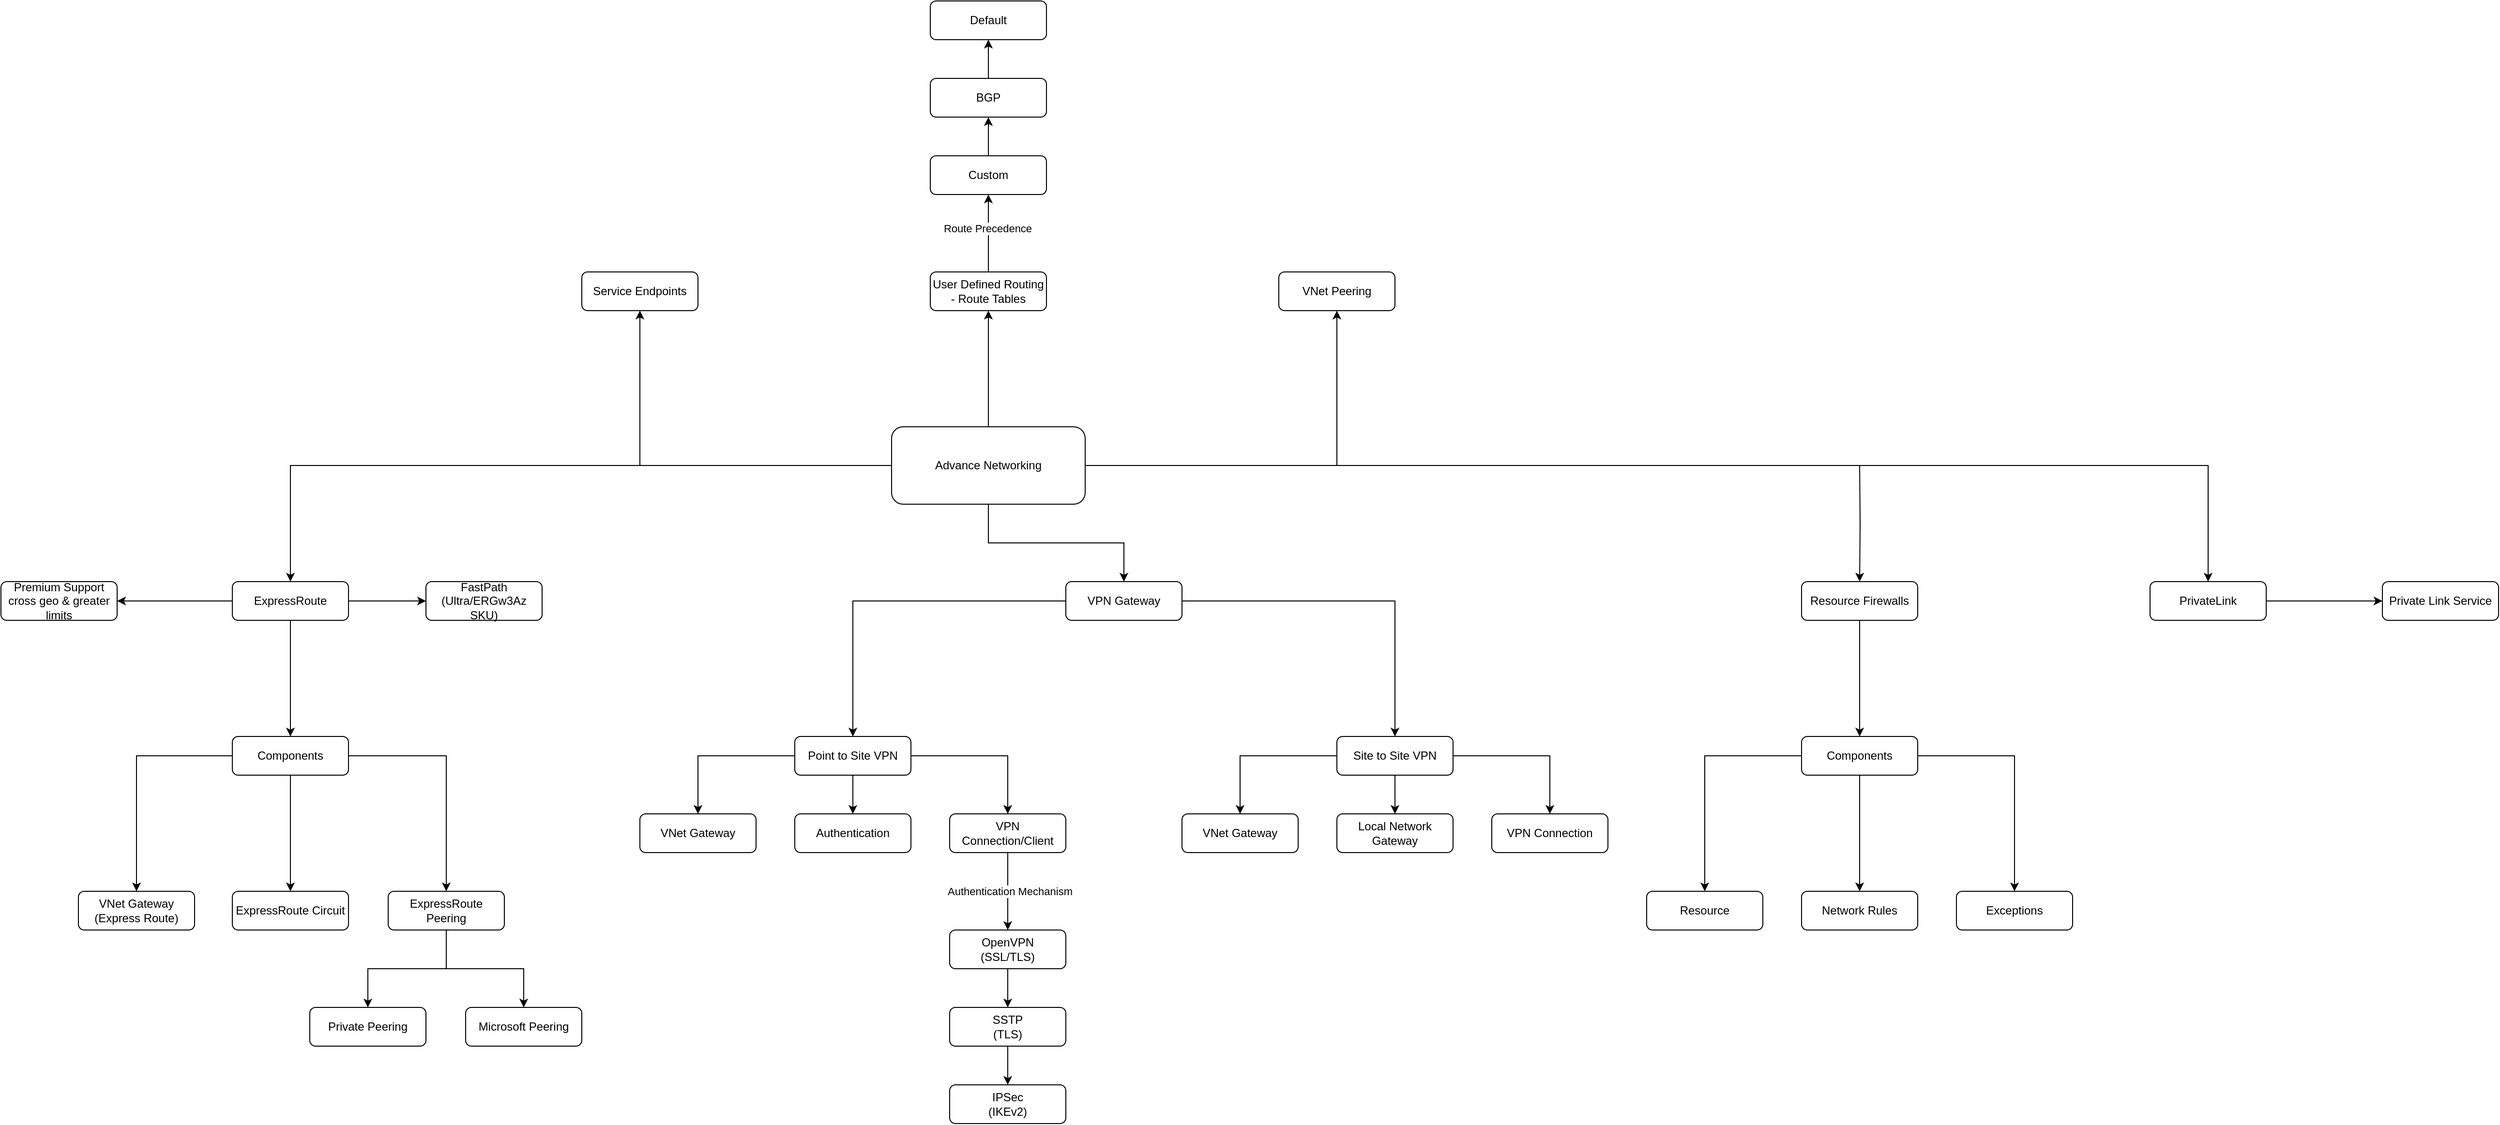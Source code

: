 <mxfile version="25.0.1">
  <diagram name="Page-1" id="GJmGULCRLe6vEpErVD_9">
    <mxGraphModel dx="3033" dy="1244" grid="1" gridSize="10" guides="1" tooltips="1" connect="1" arrows="1" fold="1" page="1" pageScale="1" pageWidth="850" pageHeight="1100" math="0" shadow="0">
      <root>
        <mxCell id="0" />
        <mxCell id="1" parent="0" />
        <mxCell id="2_YO29Pb0tdG56DPXYD9-3" value="" style="edgeStyle=orthogonalEdgeStyle;rounded=0;orthogonalLoop=1;jettySize=auto;html=1;" parent="1" source="2_YO29Pb0tdG56DPXYD9-1" target="2_YO29Pb0tdG56DPXYD9-2" edge="1">
          <mxGeometry relative="1" as="geometry" />
        </mxCell>
        <mxCell id="2_YO29Pb0tdG56DPXYD9-12" value="" style="edgeStyle=orthogonalEdgeStyle;rounded=0;orthogonalLoop=1;jettySize=auto;html=1;" parent="1" source="2_YO29Pb0tdG56DPXYD9-1" target="2_YO29Pb0tdG56DPXYD9-11" edge="1">
          <mxGeometry relative="1" as="geometry" />
        </mxCell>
        <mxCell id="2_YO29Pb0tdG56DPXYD9-14" value="" style="edgeStyle=orthogonalEdgeStyle;rounded=0;orthogonalLoop=1;jettySize=auto;html=1;" parent="1" source="2_YO29Pb0tdG56DPXYD9-1" target="2_YO29Pb0tdG56DPXYD9-13" edge="1">
          <mxGeometry relative="1" as="geometry" />
        </mxCell>
        <mxCell id="2_YO29Pb0tdG56DPXYD9-16" value="" style="edgeStyle=orthogonalEdgeStyle;rounded=0;orthogonalLoop=1;jettySize=auto;html=1;" parent="1" source="2_YO29Pb0tdG56DPXYD9-1" target="2_YO29Pb0tdG56DPXYD9-15" edge="1">
          <mxGeometry relative="1" as="geometry" />
        </mxCell>
        <mxCell id="2_YO29Pb0tdG56DPXYD9-20" value="" style="edgeStyle=orthogonalEdgeStyle;rounded=0;orthogonalLoop=1;jettySize=auto;html=1;" parent="1" target="2_YO29Pb0tdG56DPXYD9-19" edge="1">
          <mxGeometry relative="1" as="geometry">
            <mxPoint x="1320" y="560" as="sourcePoint" />
          </mxGeometry>
        </mxCell>
        <mxCell id="MXqrY2-lBqCIHPXiM5xp-10" value="" style="edgeStyle=orthogonalEdgeStyle;rounded=0;orthogonalLoop=1;jettySize=auto;html=1;" edge="1" parent="1" source="2_YO29Pb0tdG56DPXYD9-1" target="MXqrY2-lBqCIHPXiM5xp-9">
          <mxGeometry relative="1" as="geometry" />
        </mxCell>
        <mxCell id="MXqrY2-lBqCIHPXiM5xp-35" value="" style="edgeStyle=orthogonalEdgeStyle;rounded=0;orthogonalLoop=1;jettySize=auto;html=1;" edge="1" parent="1" source="2_YO29Pb0tdG56DPXYD9-1" target="MXqrY2-lBqCIHPXiM5xp-34">
          <mxGeometry relative="1" as="geometry" />
        </mxCell>
        <mxCell id="2_YO29Pb0tdG56DPXYD9-1" value="Advance Networking" style="rounded=1;whiteSpace=wrap;html=1;" parent="1" vertex="1">
          <mxGeometry x="320" y="520" width="200" height="80" as="geometry" />
        </mxCell>
        <mxCell id="2_YO29Pb0tdG56DPXYD9-5" value="" style="edgeStyle=orthogonalEdgeStyle;rounded=0;orthogonalLoop=1;jettySize=auto;html=1;" parent="1" source="2_YO29Pb0tdG56DPXYD9-2" target="2_YO29Pb0tdG56DPXYD9-4" edge="1">
          <mxGeometry relative="1" as="geometry" />
        </mxCell>
        <mxCell id="2_YO29Pb0tdG56DPXYD9-10" value="Route Precedence" style="edgeLabel;html=1;align=center;verticalAlign=middle;resizable=0;points=[];" parent="2_YO29Pb0tdG56DPXYD9-5" vertex="1" connectable="0">
          <mxGeometry x="0.125" y="1" relative="1" as="geometry">
            <mxPoint as="offset" />
          </mxGeometry>
        </mxCell>
        <mxCell id="2_YO29Pb0tdG56DPXYD9-2" value="User Defined Routing - Route Tables" style="whiteSpace=wrap;html=1;rounded=1;" parent="1" vertex="1">
          <mxGeometry x="360" y="360" width="120" height="40" as="geometry" />
        </mxCell>
        <mxCell id="2_YO29Pb0tdG56DPXYD9-8" value="" style="edgeStyle=orthogonalEdgeStyle;rounded=0;orthogonalLoop=1;jettySize=auto;html=1;" parent="1" source="2_YO29Pb0tdG56DPXYD9-4" target="2_YO29Pb0tdG56DPXYD9-6" edge="1">
          <mxGeometry relative="1" as="geometry" />
        </mxCell>
        <mxCell id="2_YO29Pb0tdG56DPXYD9-4" value="Custom" style="whiteSpace=wrap;html=1;rounded=1;" parent="1" vertex="1">
          <mxGeometry x="360" y="240" width="120" height="40" as="geometry" />
        </mxCell>
        <mxCell id="2_YO29Pb0tdG56DPXYD9-9" value="" style="edgeStyle=orthogonalEdgeStyle;rounded=0;orthogonalLoop=1;jettySize=auto;html=1;" parent="1" source="2_YO29Pb0tdG56DPXYD9-6" target="2_YO29Pb0tdG56DPXYD9-7" edge="1">
          <mxGeometry relative="1" as="geometry" />
        </mxCell>
        <mxCell id="2_YO29Pb0tdG56DPXYD9-6" value="BGP" style="whiteSpace=wrap;html=1;rounded=1;" parent="1" vertex="1">
          <mxGeometry x="360" y="160" width="120" height="40" as="geometry" />
        </mxCell>
        <mxCell id="2_YO29Pb0tdG56DPXYD9-7" value="Default" style="whiteSpace=wrap;html=1;rounded=1;" parent="1" vertex="1">
          <mxGeometry x="360" y="80" width="120" height="40" as="geometry" />
        </mxCell>
        <UserObject label="VNet Peering" tooltip="Peers can support traffic forwarding and gateway/router-server access. &#xa;Traffic going through gateway via Vnet peering is not encrypted.&#xa;Peering works acrosss region/subscription/tenants." id="2_YO29Pb0tdG56DPXYD9-11">
          <mxCell style="whiteSpace=wrap;html=1;rounded=1;" parent="1" vertex="1">
            <mxGeometry x="720" y="360" width="120" height="40" as="geometry" />
          </mxCell>
        </UserObject>
        <mxCell id="2_YO29Pb0tdG56DPXYD9-13" value="Service Endpoints" style="whiteSpace=wrap;html=1;rounded=1;" parent="1" vertex="1">
          <mxGeometry y="360" width="120" height="40" as="geometry" />
        </mxCell>
        <mxCell id="2_YO29Pb0tdG56DPXYD9-18" value="" style="edgeStyle=orthogonalEdgeStyle;rounded=0;orthogonalLoop=1;jettySize=auto;html=1;" parent="1" source="2_YO29Pb0tdG56DPXYD9-15" target="2_YO29Pb0tdG56DPXYD9-17" edge="1">
          <mxGeometry relative="1" as="geometry" />
        </mxCell>
        <UserObject label="PrivateLink" tooltip="The target resource/subresource can be in diffrerent region" id="2_YO29Pb0tdG56DPXYD9-15">
          <mxCell style="whiteSpace=wrap;html=1;rounded=1;" parent="1" vertex="1">
            <mxGeometry x="1620" y="680" width="120" height="40" as="geometry" />
          </mxCell>
        </UserObject>
        <mxCell id="2_YO29Pb0tdG56DPXYD9-17" value="Private Link Service" style="whiteSpace=wrap;html=1;rounded=1;" parent="1" vertex="1">
          <mxGeometry x="1860" y="680" width="120" height="40" as="geometry" />
        </mxCell>
        <mxCell id="MXqrY2-lBqCIHPXiM5xp-2" value="" style="edgeStyle=orthogonalEdgeStyle;rounded=0;orthogonalLoop=1;jettySize=auto;html=1;" edge="1" parent="1" source="2_YO29Pb0tdG56DPXYD9-19" target="MXqrY2-lBqCIHPXiM5xp-1">
          <mxGeometry relative="1" as="geometry" />
        </mxCell>
        <mxCell id="2_YO29Pb0tdG56DPXYD9-19" value="Resource Firewalls" style="whiteSpace=wrap;html=1;rounded=1;" parent="1" vertex="1">
          <mxGeometry x="1260" y="680" width="120" height="40" as="geometry" />
        </mxCell>
        <mxCell id="MXqrY2-lBqCIHPXiM5xp-4" value="" style="edgeStyle=orthogonalEdgeStyle;rounded=0;orthogonalLoop=1;jettySize=auto;html=1;" edge="1" parent="1" source="MXqrY2-lBqCIHPXiM5xp-1" target="MXqrY2-lBqCIHPXiM5xp-3">
          <mxGeometry relative="1" as="geometry" />
        </mxCell>
        <mxCell id="MXqrY2-lBqCIHPXiM5xp-6" style="edgeStyle=orthogonalEdgeStyle;rounded=0;orthogonalLoop=1;jettySize=auto;html=1;" edge="1" parent="1" source="MXqrY2-lBqCIHPXiM5xp-1" target="MXqrY2-lBqCIHPXiM5xp-5">
          <mxGeometry relative="1" as="geometry" />
        </mxCell>
        <mxCell id="MXqrY2-lBqCIHPXiM5xp-8" style="edgeStyle=orthogonalEdgeStyle;rounded=0;orthogonalLoop=1;jettySize=auto;html=1;" edge="1" parent="1" source="MXqrY2-lBqCIHPXiM5xp-1" target="MXqrY2-lBqCIHPXiM5xp-7">
          <mxGeometry relative="1" as="geometry" />
        </mxCell>
        <mxCell id="MXqrY2-lBqCIHPXiM5xp-1" value="Components" style="whiteSpace=wrap;html=1;rounded=1;" vertex="1" parent="1">
          <mxGeometry x="1260" y="840" width="120" height="40" as="geometry" />
        </mxCell>
        <mxCell id="MXqrY2-lBqCIHPXiM5xp-3" value="Resource" style="whiteSpace=wrap;html=1;rounded=1;" vertex="1" parent="1">
          <mxGeometry x="1100" y="1000" width="120" height="40" as="geometry" />
        </mxCell>
        <mxCell id="MXqrY2-lBqCIHPXiM5xp-5" value="Network Rules" style="whiteSpace=wrap;html=1;rounded=1;" vertex="1" parent="1">
          <mxGeometry x="1260" y="1000" width="120" height="40" as="geometry" />
        </mxCell>
        <UserObject label="Exceptions" tooltip="Exceptions can be enabled for the platform servcies" id="MXqrY2-lBqCIHPXiM5xp-7">
          <mxCell style="whiteSpace=wrap;html=1;rounded=1;" vertex="1" parent="1">
            <mxGeometry x="1420" y="1000" width="120" height="40" as="geometry" />
          </mxCell>
        </UserObject>
        <mxCell id="MXqrY2-lBqCIHPXiM5xp-12" value="" style="edgeStyle=orthogonalEdgeStyle;rounded=0;orthogonalLoop=1;jettySize=auto;html=1;" edge="1" parent="1" source="MXqrY2-lBqCIHPXiM5xp-9" target="MXqrY2-lBqCIHPXiM5xp-11">
          <mxGeometry relative="1" as="geometry" />
        </mxCell>
        <mxCell id="MXqrY2-lBqCIHPXiM5xp-26" style="edgeStyle=orthogonalEdgeStyle;rounded=0;orthogonalLoop=1;jettySize=auto;html=1;" edge="1" parent="1" source="MXqrY2-lBqCIHPXiM5xp-9" target="MXqrY2-lBqCIHPXiM5xp-22">
          <mxGeometry relative="1" as="geometry" />
        </mxCell>
        <mxCell id="MXqrY2-lBqCIHPXiM5xp-9" value="VPN Gateway" style="whiteSpace=wrap;html=1;rounded=1;" vertex="1" parent="1">
          <mxGeometry x="500" y="680" width="120" height="40" as="geometry" />
        </mxCell>
        <mxCell id="MXqrY2-lBqCIHPXiM5xp-14" value="" style="edgeStyle=orthogonalEdgeStyle;rounded=0;orthogonalLoop=1;jettySize=auto;html=1;" edge="1" parent="1" source="MXqrY2-lBqCIHPXiM5xp-11" target="MXqrY2-lBqCIHPXiM5xp-13">
          <mxGeometry relative="1" as="geometry" />
        </mxCell>
        <mxCell id="MXqrY2-lBqCIHPXiM5xp-16" value="" style="edgeStyle=orthogonalEdgeStyle;rounded=0;orthogonalLoop=1;jettySize=auto;html=1;" edge="1" parent="1" source="MXqrY2-lBqCIHPXiM5xp-11" target="MXqrY2-lBqCIHPXiM5xp-15">
          <mxGeometry relative="1" as="geometry" />
        </mxCell>
        <mxCell id="MXqrY2-lBqCIHPXiM5xp-18" value="" style="edgeStyle=orthogonalEdgeStyle;rounded=0;orthogonalLoop=1;jettySize=auto;html=1;" edge="1" parent="1" source="MXqrY2-lBqCIHPXiM5xp-11" target="MXqrY2-lBqCIHPXiM5xp-17">
          <mxGeometry relative="1" as="geometry" />
        </mxCell>
        <mxCell id="MXqrY2-lBqCIHPXiM5xp-11" value="Site to Site VPN" style="whiteSpace=wrap;html=1;rounded=1;" vertex="1" parent="1">
          <mxGeometry x="780" y="840" width="120" height="40" as="geometry" />
        </mxCell>
        <UserObject label="VNet Gateway" tooltip="Configured as VPN type, and policy (static) or Route Based Routing." id="MXqrY2-lBqCIHPXiM5xp-13">
          <mxCell style="whiteSpace=wrap;html=1;rounded=1;" vertex="1" parent="1">
            <mxGeometry x="620" y="920" width="120" height="40" as="geometry" />
          </mxCell>
        </UserObject>
        <mxCell id="MXqrY2-lBqCIHPXiM5xp-15" value="Local Network Gateway" style="whiteSpace=wrap;html=1;rounded=1;" vertex="1" parent="1">
          <mxGeometry x="780" y="920" width="120" height="40" as="geometry" />
        </mxCell>
        <mxCell id="MXqrY2-lBqCIHPXiM5xp-17" value="VPN Connection" style="whiteSpace=wrap;html=1;rounded=1;" vertex="1" parent="1">
          <mxGeometry x="940" y="920" width="120" height="40" as="geometry" />
        </mxCell>
        <mxCell id="MXqrY2-lBqCIHPXiM5xp-19" value="" style="edgeStyle=orthogonalEdgeStyle;rounded=0;orthogonalLoop=1;jettySize=auto;html=1;" edge="1" parent="1" source="MXqrY2-lBqCIHPXiM5xp-22" target="MXqrY2-lBqCIHPXiM5xp-23">
          <mxGeometry relative="1" as="geometry" />
        </mxCell>
        <mxCell id="MXqrY2-lBqCIHPXiM5xp-20" value="" style="edgeStyle=orthogonalEdgeStyle;rounded=0;orthogonalLoop=1;jettySize=auto;html=1;" edge="1" parent="1" source="MXqrY2-lBqCIHPXiM5xp-22" target="MXqrY2-lBqCIHPXiM5xp-24">
          <mxGeometry relative="1" as="geometry" />
        </mxCell>
        <mxCell id="MXqrY2-lBqCIHPXiM5xp-21" value="" style="edgeStyle=orthogonalEdgeStyle;rounded=0;orthogonalLoop=1;jettySize=auto;html=1;" edge="1" parent="1" source="MXqrY2-lBqCIHPXiM5xp-22" target="MXqrY2-lBqCIHPXiM5xp-25">
          <mxGeometry relative="1" as="geometry" />
        </mxCell>
        <UserObject label="Point to Site VPN" tooltip="Configured as VPN type and Route Based routing" id="MXqrY2-lBqCIHPXiM5xp-22">
          <mxCell style="whiteSpace=wrap;html=1;rounded=1;" vertex="1" parent="1">
            <mxGeometry x="220" y="840" width="120" height="40" as="geometry" />
          </mxCell>
        </UserObject>
        <UserObject label="VNet Gateway" tooltip="Configured as VPN type, and policy (static) or Route Based Routing." id="MXqrY2-lBqCIHPXiM5xp-23">
          <mxCell style="whiteSpace=wrap;html=1;rounded=1;" vertex="1" parent="1">
            <mxGeometry x="60" y="920" width="120" height="40" as="geometry" />
          </mxCell>
        </UserObject>
        <mxCell id="MXqrY2-lBqCIHPXiM5xp-24" value="Authentication" style="whiteSpace=wrap;html=1;rounded=1;" vertex="1" parent="1">
          <mxGeometry x="220" y="920" width="120" height="40" as="geometry" />
        </mxCell>
        <mxCell id="MXqrY2-lBqCIHPXiM5xp-28" value="" style="edgeStyle=orthogonalEdgeStyle;rounded=0;orthogonalLoop=1;jettySize=auto;html=1;" edge="1" parent="1" source="MXqrY2-lBqCIHPXiM5xp-25" target="MXqrY2-lBqCIHPXiM5xp-27">
          <mxGeometry relative="1" as="geometry" />
        </mxCell>
        <mxCell id="MXqrY2-lBqCIHPXiM5xp-33" value="Authentication Mechanism" style="edgeLabel;html=1;align=center;verticalAlign=middle;resizable=0;points=[];" vertex="1" connectable="0" parent="MXqrY2-lBqCIHPXiM5xp-28">
          <mxGeometry y="2" relative="1" as="geometry">
            <mxPoint as="offset" />
          </mxGeometry>
        </mxCell>
        <mxCell id="MXqrY2-lBqCIHPXiM5xp-25" value="VPN Connection/Client" style="whiteSpace=wrap;html=1;rounded=1;" vertex="1" parent="1">
          <mxGeometry x="380" y="920" width="120" height="40" as="geometry" />
        </mxCell>
        <mxCell id="MXqrY2-lBqCIHPXiM5xp-31" value="" style="edgeStyle=orthogonalEdgeStyle;rounded=0;orthogonalLoop=1;jettySize=auto;html=1;" edge="1" parent="1" source="MXqrY2-lBqCIHPXiM5xp-27" target="MXqrY2-lBqCIHPXiM5xp-29">
          <mxGeometry relative="1" as="geometry" />
        </mxCell>
        <mxCell id="MXqrY2-lBqCIHPXiM5xp-27" value="&lt;div&gt;OpenVPN&lt;/div&gt;&lt;div&gt;(SSL/TLS)&lt;br&gt;&lt;/div&gt;" style="whiteSpace=wrap;html=1;rounded=1;" vertex="1" parent="1">
          <mxGeometry x="380" y="1040" width="120" height="40" as="geometry" />
        </mxCell>
        <mxCell id="MXqrY2-lBqCIHPXiM5xp-32" value="" style="edgeStyle=orthogonalEdgeStyle;rounded=0;orthogonalLoop=1;jettySize=auto;html=1;" edge="1" parent="1" source="MXqrY2-lBqCIHPXiM5xp-29" target="MXqrY2-lBqCIHPXiM5xp-30">
          <mxGeometry relative="1" as="geometry" />
        </mxCell>
        <mxCell id="MXqrY2-lBqCIHPXiM5xp-29" value="&lt;div&gt;SSTP&lt;/div&gt;&lt;div&gt;(TLS)&lt;br&gt;&lt;/div&gt;" style="whiteSpace=wrap;html=1;rounded=1;" vertex="1" parent="1">
          <mxGeometry x="380" y="1120" width="120" height="40" as="geometry" />
        </mxCell>
        <mxCell id="MXqrY2-lBqCIHPXiM5xp-30" value="&lt;div&gt;IPSec&lt;/div&gt;&lt;div&gt;(IKEv2)&lt;br&gt;&lt;/div&gt;" style="whiteSpace=wrap;html=1;rounded=1;" vertex="1" parent="1">
          <mxGeometry x="380" y="1200" width="120" height="40" as="geometry" />
        </mxCell>
        <mxCell id="MXqrY2-lBqCIHPXiM5xp-37" value="" style="edgeStyle=orthogonalEdgeStyle;rounded=0;orthogonalLoop=1;jettySize=auto;html=1;" edge="1" parent="1" source="MXqrY2-lBqCIHPXiM5xp-34" target="MXqrY2-lBqCIHPXiM5xp-36">
          <mxGeometry relative="1" as="geometry" />
        </mxCell>
        <mxCell id="MXqrY2-lBqCIHPXiM5xp-49" value="" style="edgeStyle=orthogonalEdgeStyle;rounded=0;orthogonalLoop=1;jettySize=auto;html=1;" edge="1" parent="1" source="MXqrY2-lBqCIHPXiM5xp-34" target="MXqrY2-lBqCIHPXiM5xp-48">
          <mxGeometry relative="1" as="geometry" />
        </mxCell>
        <mxCell id="MXqrY2-lBqCIHPXiM5xp-51" value="" style="edgeStyle=orthogonalEdgeStyle;rounded=0;orthogonalLoop=1;jettySize=auto;html=1;" edge="1" parent="1" source="MXqrY2-lBqCIHPXiM5xp-34" target="MXqrY2-lBqCIHPXiM5xp-50">
          <mxGeometry relative="1" as="geometry" />
        </mxCell>
        <mxCell id="MXqrY2-lBqCIHPXiM5xp-34" value="ExpressRoute" style="whiteSpace=wrap;html=1;rounded=1;" vertex="1" parent="1">
          <mxGeometry x="-361" y="680" width="120" height="40" as="geometry" />
        </mxCell>
        <mxCell id="MXqrY2-lBqCIHPXiM5xp-39" value="" style="edgeStyle=orthogonalEdgeStyle;rounded=0;orthogonalLoop=1;jettySize=auto;html=1;" edge="1" parent="1" source="MXqrY2-lBqCIHPXiM5xp-36" target="MXqrY2-lBqCIHPXiM5xp-38">
          <mxGeometry relative="1" as="geometry" />
        </mxCell>
        <mxCell id="MXqrY2-lBqCIHPXiM5xp-41" value="" style="edgeStyle=orthogonalEdgeStyle;rounded=0;orthogonalLoop=1;jettySize=auto;html=1;" edge="1" parent="1" source="MXqrY2-lBqCIHPXiM5xp-36" target="MXqrY2-lBqCIHPXiM5xp-40">
          <mxGeometry relative="1" as="geometry" />
        </mxCell>
        <mxCell id="MXqrY2-lBqCIHPXiM5xp-43" value="" style="edgeStyle=orthogonalEdgeStyle;rounded=0;orthogonalLoop=1;jettySize=auto;html=1;" edge="1" parent="1" source="MXqrY2-lBqCIHPXiM5xp-36" target="MXqrY2-lBqCIHPXiM5xp-42">
          <mxGeometry relative="1" as="geometry" />
        </mxCell>
        <mxCell id="MXqrY2-lBqCIHPXiM5xp-36" value="Components" style="whiteSpace=wrap;html=1;rounded=1;" vertex="1" parent="1">
          <mxGeometry x="-361" y="840" width="120" height="40" as="geometry" />
        </mxCell>
        <UserObject label="&lt;div&gt;VNet Gateway&lt;/div&gt;&lt;div&gt;(Express Route)&lt;br&gt;&lt;/div&gt;" tooltip="Configured as ExpressRoute type with BGP Routing" id="MXqrY2-lBqCIHPXiM5xp-38">
          <mxCell style="whiteSpace=wrap;html=1;rounded=1;" vertex="1" parent="1">
            <mxGeometry x="-520" y="1000" width="120" height="40" as="geometry" />
          </mxCell>
        </UserObject>
        <UserObject label="ExpressRoute Circuit" tooltip="Determines peering location/provider bandwidth, billing model, SKU" id="MXqrY2-lBqCIHPXiM5xp-40">
          <mxCell style="whiteSpace=wrap;html=1;rounded=1;" vertex="1" parent="1">
            <mxGeometry x="-361" y="1000" width="120" height="40" as="geometry" />
          </mxCell>
        </UserObject>
        <mxCell id="MXqrY2-lBqCIHPXiM5xp-45" value="" style="edgeStyle=orthogonalEdgeStyle;rounded=0;orthogonalLoop=1;jettySize=auto;html=1;" edge="1" parent="1" source="MXqrY2-lBqCIHPXiM5xp-42" target="MXqrY2-lBqCIHPXiM5xp-44">
          <mxGeometry relative="1" as="geometry" />
        </mxCell>
        <mxCell id="MXqrY2-lBqCIHPXiM5xp-47" style="edgeStyle=orthogonalEdgeStyle;rounded=0;orthogonalLoop=1;jettySize=auto;html=1;entryX=0.5;entryY=0;entryDx=0;entryDy=0;" edge="1" parent="1" source="MXqrY2-lBqCIHPXiM5xp-42" target="MXqrY2-lBqCIHPXiM5xp-46">
          <mxGeometry relative="1" as="geometry" />
        </mxCell>
        <mxCell id="MXqrY2-lBqCIHPXiM5xp-42" value="ExpressRoute Peering" style="whiteSpace=wrap;html=1;rounded=1;" vertex="1" parent="1">
          <mxGeometry x="-200" y="1000" width="120" height="40" as="geometry" />
        </mxCell>
        <mxCell id="MXqrY2-lBqCIHPXiM5xp-44" value="Private Peering" style="whiteSpace=wrap;html=1;rounded=1;" vertex="1" parent="1">
          <mxGeometry x="-281" y="1120" width="120" height="40" as="geometry" />
        </mxCell>
        <mxCell id="MXqrY2-lBqCIHPXiM5xp-46" value="Microsoft Peering" style="whiteSpace=wrap;html=1;rounded=1;" vertex="1" parent="1">
          <mxGeometry x="-120" y="1120" width="120" height="40" as="geometry" />
        </mxCell>
        <mxCell id="MXqrY2-lBqCIHPXiM5xp-48" value="&lt;div&gt;FastPath&lt;/div&gt;(Ultra/ERGw3Az SKU)" style="whiteSpace=wrap;html=1;rounded=1;" vertex="1" parent="1">
          <mxGeometry x="-161" y="680" width="120" height="40" as="geometry" />
        </mxCell>
        <mxCell id="MXqrY2-lBqCIHPXiM5xp-50" value="Premium Support cross geo &amp;amp; greater limits" style="whiteSpace=wrap;html=1;rounded=1;" vertex="1" parent="1">
          <mxGeometry x="-600" y="680" width="120" height="40" as="geometry" />
        </mxCell>
      </root>
    </mxGraphModel>
  </diagram>
</mxfile>
